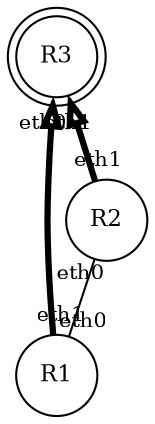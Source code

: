 graph "reso" {
  graph [outputorder=nodesfirst, overlap="scale", mindist=5, K=1] ;
  edge [labelfontsize=10, fontsize=8, labeldistance=1.0, len=2.0] ;
  node [fontsize=11] ;
  "R1" [shape=circle] ;
  "R2" [shape=circle] ;
  "R3" [shape=doublecircle] ;
  "R2" -- "R1" [headlabel="eth0", taillabel="eth0", dir="both", arrowtail=none, arrowhead=none] ;
  "R3" -- "R1" [headlabel="eth1", taillabel="eth0", dir="both", arrowtail=empty, arrowhead=none, penwidth=3] ;
  "R3" -- "R2" [headlabel="eth1", taillabel="eth1", dir="both", arrowtail=empty, arrowhead=none, penwidth=3] ;
}
